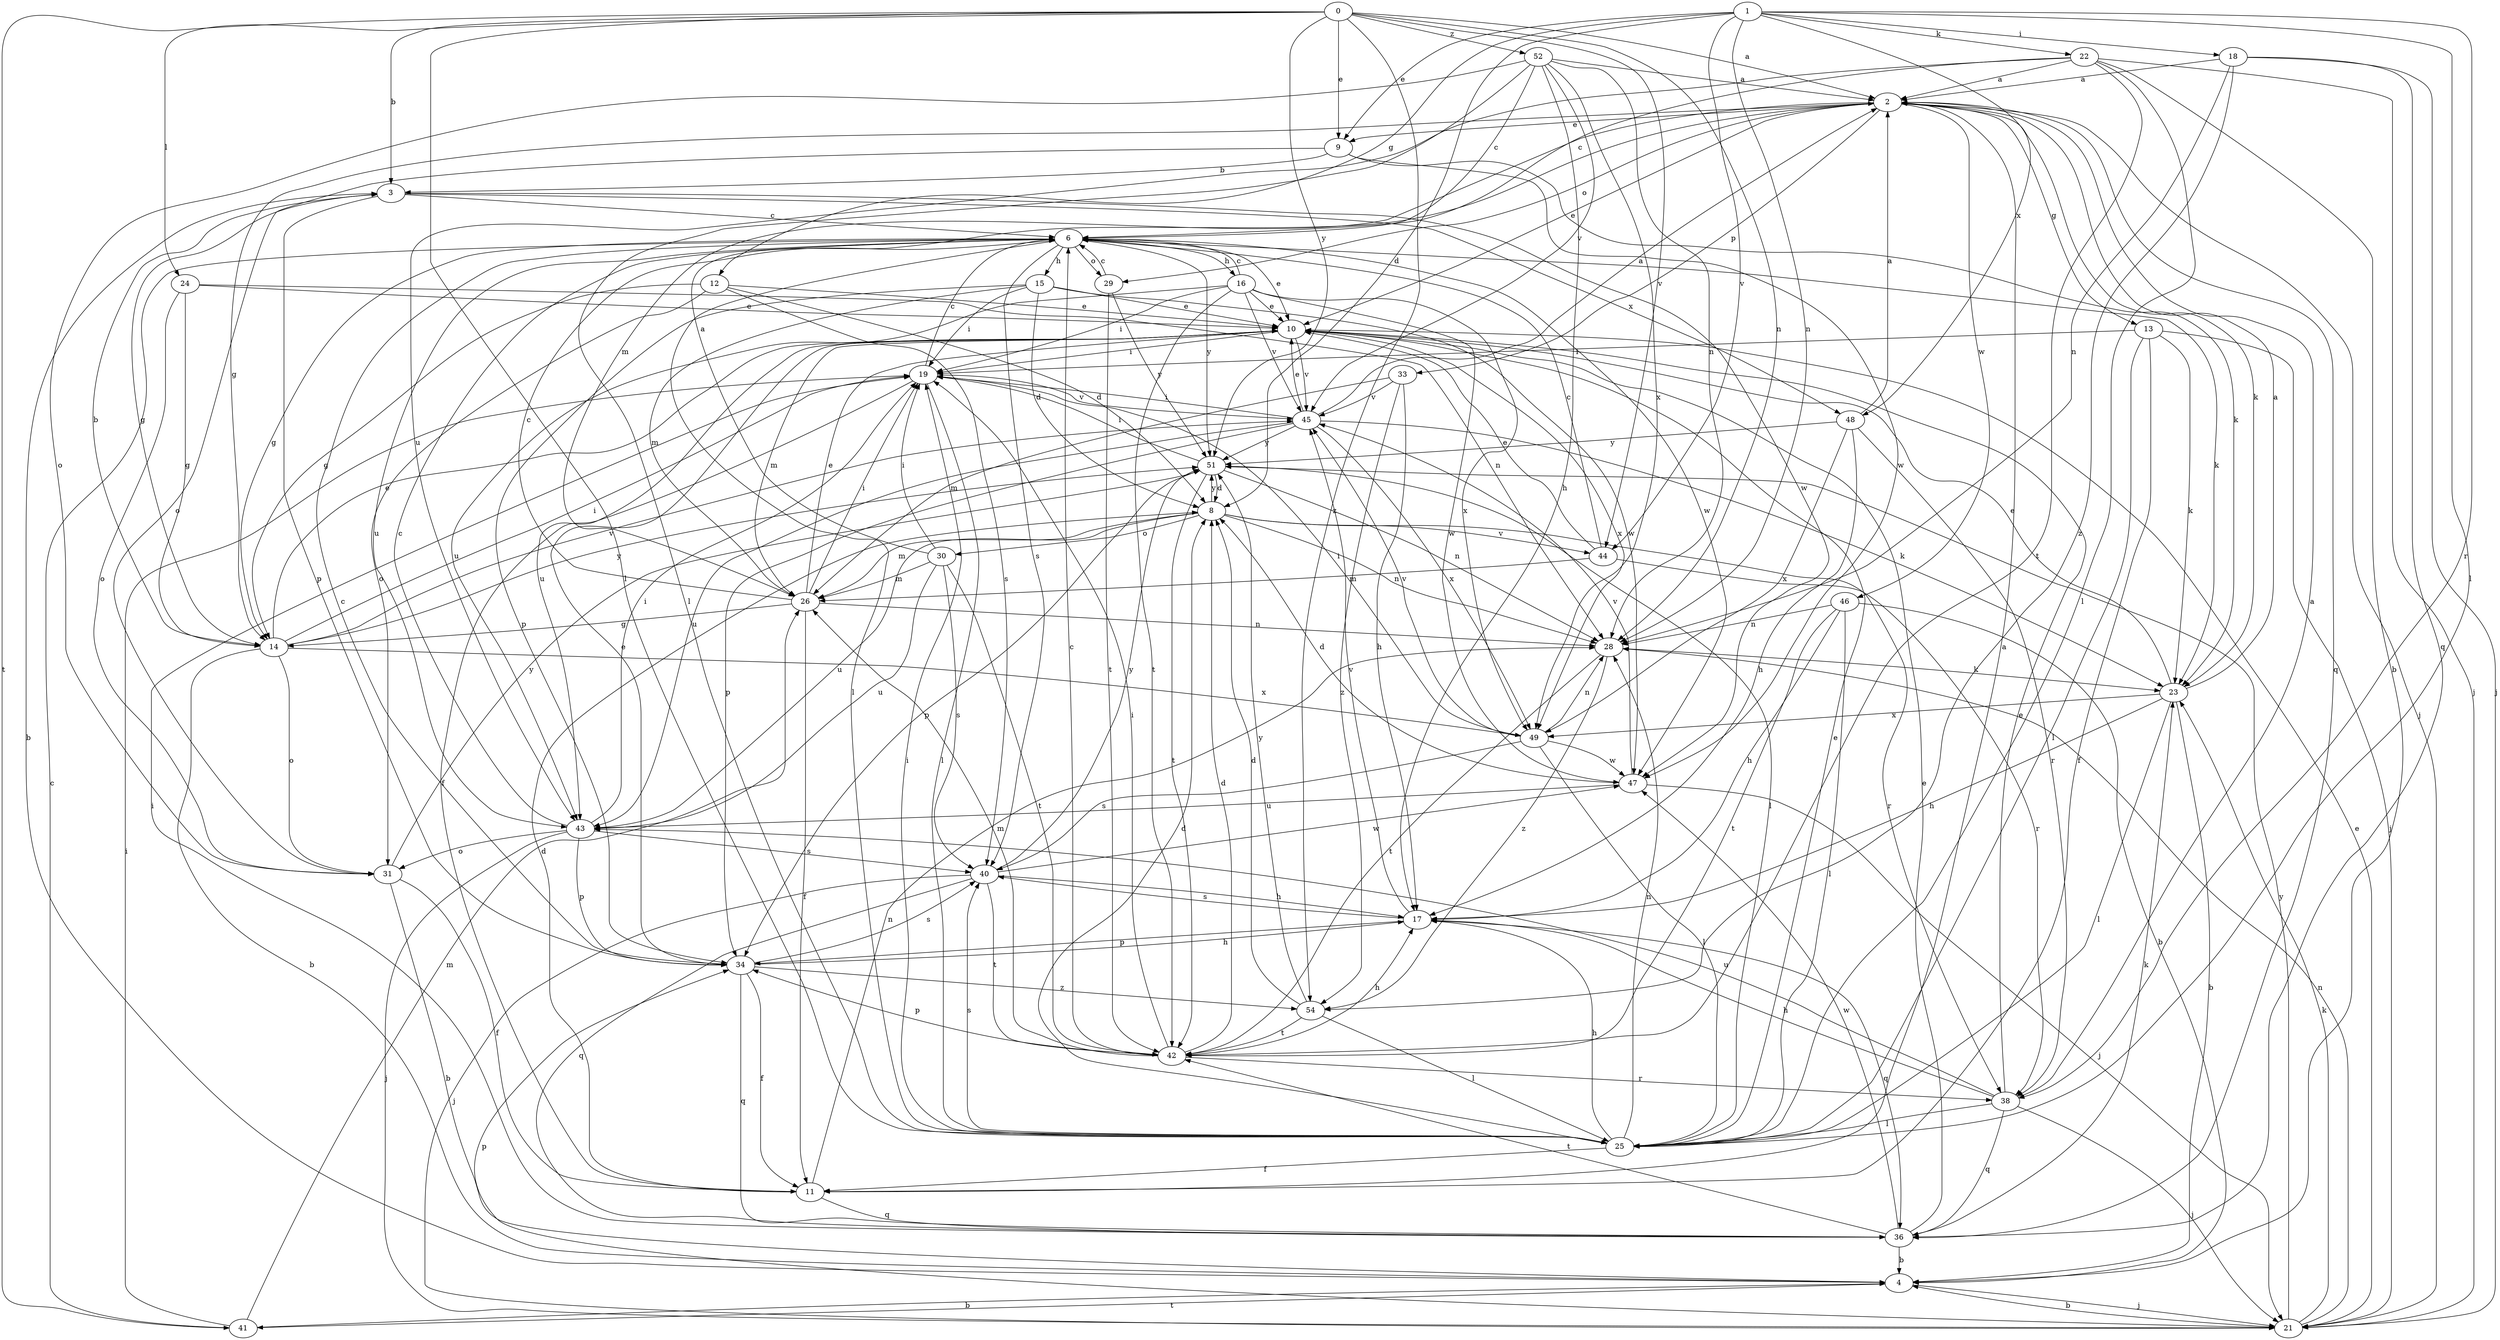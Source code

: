strict digraph  {
0;
1;
2;
3;
4;
6;
8;
9;
10;
11;
12;
13;
14;
15;
16;
17;
18;
19;
21;
22;
23;
24;
25;
26;
28;
29;
30;
31;
33;
34;
36;
38;
40;
41;
42;
43;
44;
45;
46;
47;
48;
49;
51;
52;
54;
0 -> 2  [label=a];
0 -> 3  [label=b];
0 -> 9  [label=e];
0 -> 24  [label=l];
0 -> 25  [label=l];
0 -> 28  [label=n];
0 -> 41  [label=t];
0 -> 44  [label=v];
0 -> 51  [label=y];
0 -> 52  [label=z];
0 -> 54  [label=z];
1 -> 8  [label=d];
1 -> 9  [label=e];
1 -> 12  [label=g];
1 -> 18  [label=i];
1 -> 22  [label=k];
1 -> 25  [label=l];
1 -> 28  [label=n];
1 -> 38  [label=r];
1 -> 44  [label=v];
1 -> 48  [label=x];
2 -> 9  [label=e];
2 -> 10  [label=e];
2 -> 13  [label=g];
2 -> 14  [label=g];
2 -> 21  [label=j];
2 -> 23  [label=k];
2 -> 26  [label=m];
2 -> 29  [label=o];
2 -> 33  [label=p];
2 -> 36  [label=q];
2 -> 46  [label=w];
3 -> 6  [label=c];
3 -> 14  [label=g];
3 -> 34  [label=p];
3 -> 47  [label=w];
3 -> 48  [label=x];
4 -> 3  [label=b];
4 -> 21  [label=j];
4 -> 41  [label=t];
6 -> 10  [label=e];
6 -> 14  [label=g];
6 -> 15  [label=h];
6 -> 16  [label=h];
6 -> 23  [label=k];
6 -> 25  [label=l];
6 -> 29  [label=o];
6 -> 40  [label=s];
6 -> 43  [label=u];
6 -> 47  [label=w];
6 -> 51  [label=y];
8 -> 26  [label=m];
8 -> 28  [label=n];
8 -> 30  [label=o];
8 -> 38  [label=r];
8 -> 43  [label=u];
8 -> 44  [label=v];
8 -> 51  [label=y];
9 -> 3  [label=b];
9 -> 23  [label=k];
9 -> 31  [label=o];
9 -> 47  [label=w];
10 -> 19  [label=i];
10 -> 26  [label=m];
10 -> 43  [label=u];
10 -> 45  [label=v];
10 -> 49  [label=x];
11 -> 2  [label=a];
11 -> 8  [label=d];
11 -> 28  [label=n];
11 -> 36  [label=q];
12 -> 8  [label=d];
12 -> 10  [label=e];
12 -> 14  [label=g];
12 -> 31  [label=o];
12 -> 40  [label=s];
13 -> 11  [label=f];
13 -> 19  [label=i];
13 -> 21  [label=j];
13 -> 23  [label=k];
13 -> 25  [label=l];
14 -> 3  [label=b];
14 -> 4  [label=b];
14 -> 10  [label=e];
14 -> 19  [label=i];
14 -> 31  [label=o];
14 -> 45  [label=v];
14 -> 49  [label=x];
14 -> 51  [label=y];
15 -> 8  [label=d];
15 -> 10  [label=e];
15 -> 19  [label=i];
15 -> 26  [label=m];
15 -> 34  [label=p];
15 -> 47  [label=w];
16 -> 6  [label=c];
16 -> 10  [label=e];
16 -> 19  [label=i];
16 -> 42  [label=t];
16 -> 43  [label=u];
16 -> 45  [label=v];
16 -> 47  [label=w];
16 -> 49  [label=x];
17 -> 34  [label=p];
17 -> 36  [label=q];
17 -> 40  [label=s];
17 -> 45  [label=v];
18 -> 2  [label=a];
18 -> 21  [label=j];
18 -> 28  [label=n];
18 -> 36  [label=q];
18 -> 54  [label=z];
19 -> 6  [label=c];
19 -> 11  [label=f];
19 -> 25  [label=l];
19 -> 45  [label=v];
21 -> 4  [label=b];
21 -> 10  [label=e];
21 -> 23  [label=k];
21 -> 28  [label=n];
21 -> 34  [label=p];
21 -> 51  [label=y];
22 -> 2  [label=a];
22 -> 4  [label=b];
22 -> 6  [label=c];
22 -> 21  [label=j];
22 -> 25  [label=l];
22 -> 42  [label=t];
22 -> 43  [label=u];
23 -> 2  [label=a];
23 -> 4  [label=b];
23 -> 10  [label=e];
23 -> 17  [label=h];
23 -> 25  [label=l];
23 -> 49  [label=x];
24 -> 10  [label=e];
24 -> 14  [label=g];
24 -> 28  [label=n];
24 -> 31  [label=o];
25 -> 8  [label=d];
25 -> 10  [label=e];
25 -> 11  [label=f];
25 -> 17  [label=h];
25 -> 19  [label=i];
25 -> 28  [label=n];
25 -> 40  [label=s];
26 -> 6  [label=c];
26 -> 10  [label=e];
26 -> 11  [label=f];
26 -> 14  [label=g];
26 -> 19  [label=i];
26 -> 28  [label=n];
28 -> 23  [label=k];
28 -> 42  [label=t];
28 -> 54  [label=z];
29 -> 6  [label=c];
29 -> 42  [label=t];
29 -> 51  [label=y];
30 -> 2  [label=a];
30 -> 19  [label=i];
30 -> 26  [label=m];
30 -> 40  [label=s];
30 -> 42  [label=t];
30 -> 43  [label=u];
31 -> 4  [label=b];
31 -> 11  [label=f];
31 -> 51  [label=y];
33 -> 17  [label=h];
33 -> 26  [label=m];
33 -> 45  [label=v];
33 -> 54  [label=z];
34 -> 6  [label=c];
34 -> 10  [label=e];
34 -> 11  [label=f];
34 -> 17  [label=h];
34 -> 36  [label=q];
34 -> 40  [label=s];
34 -> 54  [label=z];
36 -> 4  [label=b];
36 -> 10  [label=e];
36 -> 19  [label=i];
36 -> 23  [label=k];
36 -> 42  [label=t];
36 -> 47  [label=w];
38 -> 2  [label=a];
38 -> 10  [label=e];
38 -> 17  [label=h];
38 -> 21  [label=j];
38 -> 25  [label=l];
38 -> 36  [label=q];
38 -> 43  [label=u];
40 -> 17  [label=h];
40 -> 21  [label=j];
40 -> 36  [label=q];
40 -> 42  [label=t];
40 -> 47  [label=w];
40 -> 51  [label=y];
41 -> 4  [label=b];
41 -> 6  [label=c];
41 -> 19  [label=i];
41 -> 26  [label=m];
42 -> 6  [label=c];
42 -> 8  [label=d];
42 -> 17  [label=h];
42 -> 19  [label=i];
42 -> 26  [label=m];
42 -> 34  [label=p];
42 -> 38  [label=r];
43 -> 6  [label=c];
43 -> 19  [label=i];
43 -> 21  [label=j];
43 -> 31  [label=o];
43 -> 34  [label=p];
43 -> 40  [label=s];
44 -> 6  [label=c];
44 -> 10  [label=e];
44 -> 26  [label=m];
44 -> 38  [label=r];
45 -> 2  [label=a];
45 -> 10  [label=e];
45 -> 19  [label=i];
45 -> 23  [label=k];
45 -> 34  [label=p];
45 -> 43  [label=u];
45 -> 49  [label=x];
45 -> 51  [label=y];
46 -> 4  [label=b];
46 -> 17  [label=h];
46 -> 25  [label=l];
46 -> 28  [label=n];
46 -> 42  [label=t];
47 -> 8  [label=d];
47 -> 21  [label=j];
47 -> 43  [label=u];
47 -> 45  [label=v];
48 -> 2  [label=a];
48 -> 17  [label=h];
48 -> 38  [label=r];
48 -> 49  [label=x];
48 -> 51  [label=y];
49 -> 19  [label=i];
49 -> 25  [label=l];
49 -> 28  [label=n];
49 -> 40  [label=s];
49 -> 45  [label=v];
49 -> 47  [label=w];
51 -> 8  [label=d];
51 -> 19  [label=i];
51 -> 25  [label=l];
51 -> 28  [label=n];
51 -> 34  [label=p];
51 -> 42  [label=t];
52 -> 2  [label=a];
52 -> 6  [label=c];
52 -> 17  [label=h];
52 -> 25  [label=l];
52 -> 28  [label=n];
52 -> 31  [label=o];
52 -> 45  [label=v];
52 -> 49  [label=x];
54 -> 8  [label=d];
54 -> 25  [label=l];
54 -> 42  [label=t];
54 -> 51  [label=y];
}
